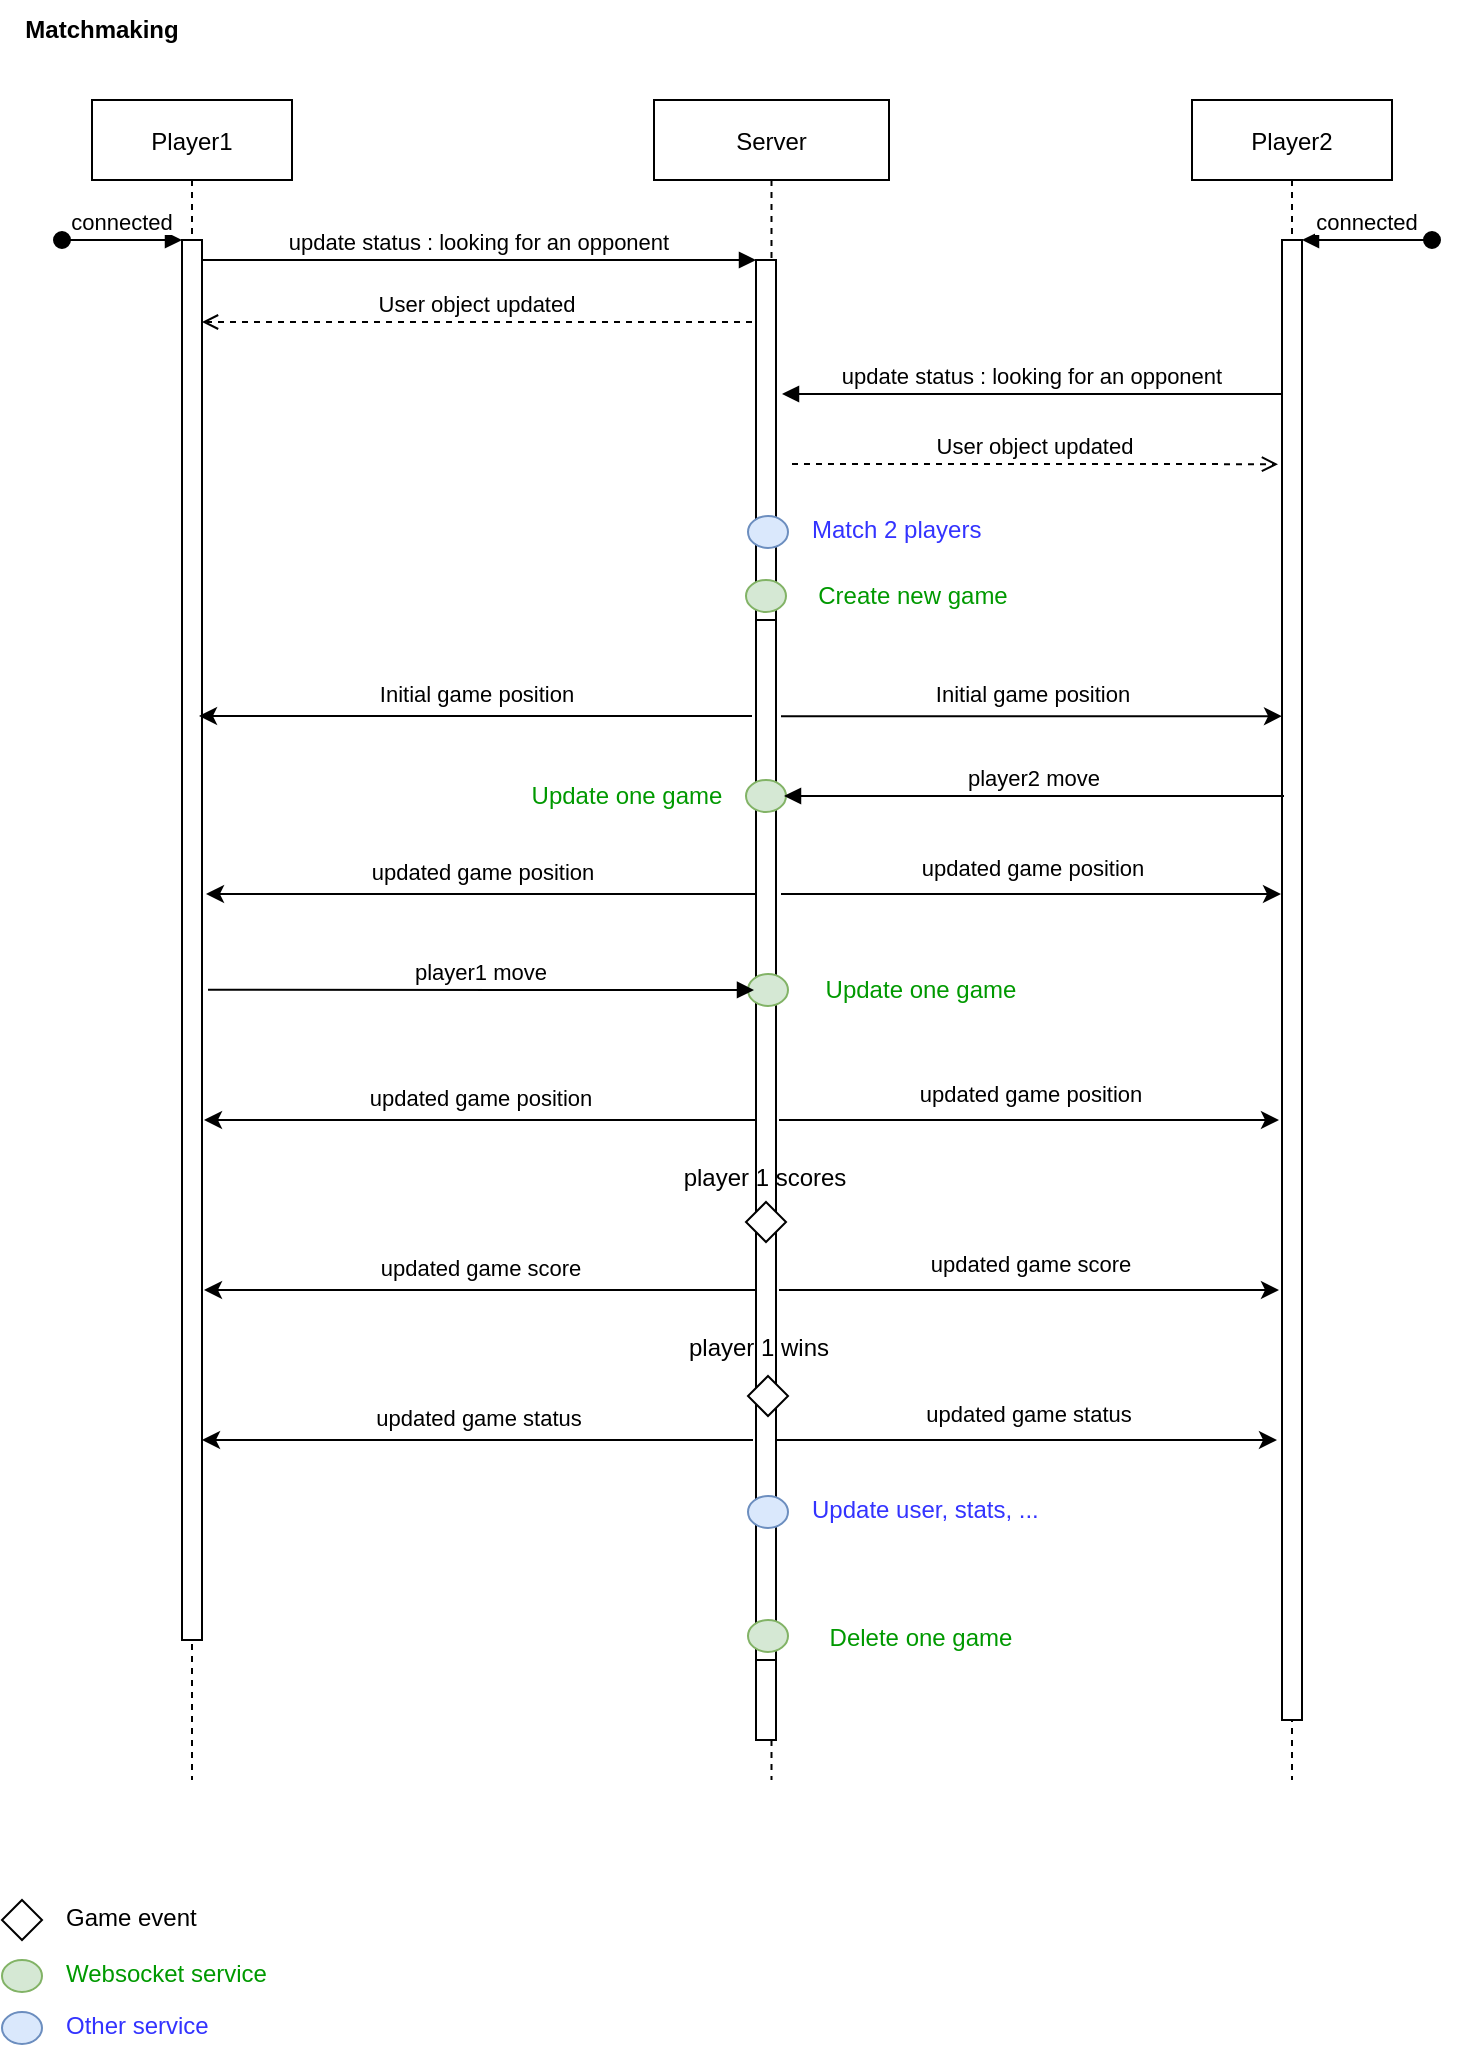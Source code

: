 <mxfile version="20.2.7" type="github">
  <diagram id="kgpKYQtTHZ0yAKxKKP6v" name="Page-1">
    <mxGraphModel dx="1718" dy="872" grid="1" gridSize="10" guides="1" tooltips="1" connect="1" arrows="1" fold="1" page="1" pageScale="1" pageWidth="850" pageHeight="1100" math="0" shadow="0">
      <root>
        <mxCell id="0" />
        <mxCell id="1" parent="0" />
        <mxCell id="3nuBFxr9cyL0pnOWT2aG-1" value="Player1" style="shape=umlLifeline;perimeter=lifelinePerimeter;container=1;collapsible=0;recursiveResize=0;rounded=0;shadow=0;strokeWidth=1;" parent="1" vertex="1">
          <mxGeometry x="105" y="80" width="100" height="840" as="geometry" />
        </mxCell>
        <mxCell id="3nuBFxr9cyL0pnOWT2aG-2" value="" style="points=[];perimeter=orthogonalPerimeter;rounded=0;shadow=0;strokeWidth=1;" parent="3nuBFxr9cyL0pnOWT2aG-1" vertex="1">
          <mxGeometry x="45" y="70" width="10" height="700" as="geometry" />
        </mxCell>
        <mxCell id="3nuBFxr9cyL0pnOWT2aG-3" value="connected" style="verticalAlign=bottom;startArrow=oval;endArrow=block;startSize=8;shadow=0;strokeWidth=1;" parent="3nuBFxr9cyL0pnOWT2aG-1" target="3nuBFxr9cyL0pnOWT2aG-2" edge="1">
          <mxGeometry relative="1" as="geometry">
            <mxPoint x="-15" y="70" as="sourcePoint" />
          </mxGeometry>
        </mxCell>
        <mxCell id="3nuBFxr9cyL0pnOWT2aG-5" value="Server" style="shape=umlLifeline;perimeter=lifelinePerimeter;container=1;collapsible=0;recursiveResize=0;rounded=0;shadow=0;strokeWidth=1;align=center;" parent="1" vertex="1">
          <mxGeometry x="386" y="80" width="117.5" height="840" as="geometry" />
        </mxCell>
        <mxCell id="3nuBFxr9cyL0pnOWT2aG-6" value="" style="points=[];perimeter=orthogonalPerimeter;rounded=0;shadow=0;strokeWidth=1;" parent="3nuBFxr9cyL0pnOWT2aG-5" vertex="1">
          <mxGeometry x="51" y="80" width="10" height="740" as="geometry" />
        </mxCell>
        <mxCell id="7S6XMaqm9Hnn9p2NEQIk-11" value="" style="whiteSpace=wrap;html=1;" vertex="1" parent="3nuBFxr9cyL0pnOWT2aG-5">
          <mxGeometry x="51" y="260" width="10" height="520" as="geometry" />
        </mxCell>
        <mxCell id="7S6XMaqm9Hnn9p2NEQIk-31" value="" style="rhombus;whiteSpace=wrap;html=1;" vertex="1" parent="3nuBFxr9cyL0pnOWT2aG-5">
          <mxGeometry x="46" y="551" width="20" height="20" as="geometry" />
        </mxCell>
        <mxCell id="7S6XMaqm9Hnn9p2NEQIk-32" value="player 1 scores" style="text;html=1;strokeColor=none;fillColor=none;align=center;verticalAlign=middle;whiteSpace=wrap;rounded=0;" vertex="1" parent="3nuBFxr9cyL0pnOWT2aG-5">
          <mxGeometry x="-6.5" y="524" width="123" height="30" as="geometry" />
        </mxCell>
        <mxCell id="7S6XMaqm9Hnn9p2NEQIk-37" value="" style="rhombus;whiteSpace=wrap;html=1;" vertex="1" parent="3nuBFxr9cyL0pnOWT2aG-5">
          <mxGeometry x="47" y="638" width="20" height="20" as="geometry" />
        </mxCell>
        <mxCell id="7S6XMaqm9Hnn9p2NEQIk-38" value="player 1 wins" style="text;html=1;strokeColor=none;fillColor=none;align=center;verticalAlign=middle;whiteSpace=wrap;rounded=0;" vertex="1" parent="3nuBFxr9cyL0pnOWT2aG-5">
          <mxGeometry x="-9.5" y="609" width="123" height="30" as="geometry" />
        </mxCell>
        <mxCell id="7S6XMaqm9Hnn9p2NEQIk-45" value="" style="ellipse;whiteSpace=wrap;html=1;fontSize=11;fillColor=#d5e8d4;strokeColor=#82b366;" vertex="1" parent="3nuBFxr9cyL0pnOWT2aG-5">
          <mxGeometry x="46" y="240" width="20" height="16" as="geometry" />
        </mxCell>
        <mxCell id="7S6XMaqm9Hnn9p2NEQIk-49" value="" style="ellipse;whiteSpace=wrap;html=1;fontSize=11;fillColor=#d5e8d4;strokeColor=#82b366;" vertex="1" parent="3nuBFxr9cyL0pnOWT2aG-5">
          <mxGeometry x="46" y="340" width="20" height="16" as="geometry" />
        </mxCell>
        <mxCell id="7S6XMaqm9Hnn9p2NEQIk-52" value="&lt;font color=&quot;#009900&quot;&gt;Update one game&lt;/font&gt;" style="text;html=1;strokeColor=none;fillColor=none;align=center;verticalAlign=middle;whiteSpace=wrap;rounded=0;" vertex="1" parent="3nuBFxr9cyL0pnOWT2aG-5">
          <mxGeometry x="-74" y="333" width="121" height="30" as="geometry" />
        </mxCell>
        <mxCell id="7S6XMaqm9Hnn9p2NEQIk-54" value="" style="ellipse;whiteSpace=wrap;html=1;fontSize=11;fillColor=#d5e8d4;strokeColor=#82b366;" vertex="1" parent="3nuBFxr9cyL0pnOWT2aG-5">
          <mxGeometry x="47" y="437" width="20" height="16" as="geometry" />
        </mxCell>
        <mxCell id="3nuBFxr9cyL0pnOWT2aG-8" value="update status : looking for an opponent" style="verticalAlign=bottom;endArrow=block;entryX=0;entryY=0;shadow=0;strokeWidth=1;" parent="1" source="3nuBFxr9cyL0pnOWT2aG-2" target="3nuBFxr9cyL0pnOWT2aG-6" edge="1">
          <mxGeometry relative="1" as="geometry">
            <mxPoint x="260" y="160" as="sourcePoint" />
          </mxGeometry>
        </mxCell>
        <mxCell id="3nuBFxr9cyL0pnOWT2aG-9" value="User object updated" style="verticalAlign=bottom;endArrow=open;shadow=0;strokeWidth=1;dashed=1;endFill=0;" parent="1" edge="1">
          <mxGeometry relative="1" as="geometry">
            <mxPoint x="435" y="191" as="sourcePoint" />
            <mxPoint x="160" y="191" as="targetPoint" />
            <Array as="points">
              <mxPoint x="255" y="191" />
            </Array>
          </mxGeometry>
        </mxCell>
        <mxCell id="7S6XMaqm9Hnn9p2NEQIk-1" value="Player2" style="shape=umlLifeline;perimeter=lifelinePerimeter;container=1;collapsible=0;recursiveResize=0;rounded=0;shadow=0;strokeWidth=1;" vertex="1" parent="1">
          <mxGeometry x="655" y="80" width="100" height="840" as="geometry" />
        </mxCell>
        <mxCell id="7S6XMaqm9Hnn9p2NEQIk-2" value="" style="points=[];perimeter=orthogonalPerimeter;rounded=0;shadow=0;strokeWidth=1;" vertex="1" parent="7S6XMaqm9Hnn9p2NEQIk-1">
          <mxGeometry x="45" y="70" width="10" height="740" as="geometry" />
        </mxCell>
        <mxCell id="7S6XMaqm9Hnn9p2NEQIk-3" value="connected" style="verticalAlign=bottom;startArrow=oval;endArrow=block;startSize=8;shadow=0;strokeWidth=1;" edge="1" parent="7S6XMaqm9Hnn9p2NEQIk-1" target="7S6XMaqm9Hnn9p2NEQIk-2">
          <mxGeometry relative="1" as="geometry">
            <mxPoint x="120" y="70" as="sourcePoint" />
          </mxGeometry>
        </mxCell>
        <mxCell id="7S6XMaqm9Hnn9p2NEQIk-5" value="Matchmaking" style="text;html=1;strokeColor=none;fillColor=none;align=center;verticalAlign=middle;whiteSpace=wrap;rounded=0;fontStyle=1" vertex="1" parent="1">
          <mxGeometry x="70" y="30" width="80" height="30" as="geometry" />
        </mxCell>
        <mxCell id="7S6XMaqm9Hnn9p2NEQIk-6" value="update status : looking for an opponent" style="verticalAlign=bottom;endArrow=block;entryX=0;entryY=0;shadow=0;strokeWidth=1;" edge="1" parent="1">
          <mxGeometry relative="1" as="geometry">
            <mxPoint x="700" y="227" as="sourcePoint" />
            <mxPoint x="450" y="227" as="targetPoint" />
          </mxGeometry>
        </mxCell>
        <mxCell id="7S6XMaqm9Hnn9p2NEQIk-7" value="User object updated" style="verticalAlign=bottom;endArrow=open;shadow=0;strokeWidth=1;dashed=1;endFill=0;entryX=-0.2;entryY=0.553;entryDx=0;entryDy=0;entryPerimeter=0;" edge="1" parent="1">
          <mxGeometry relative="1" as="geometry">
            <mxPoint x="455" y="262" as="sourcePoint" />
            <mxPoint x="698" y="262.07" as="targetPoint" />
            <Array as="points" />
          </mxGeometry>
        </mxCell>
        <mxCell id="7S6XMaqm9Hnn9p2NEQIk-13" value="Create new game" style="text;html=1;strokeColor=none;fillColor=none;align=center;verticalAlign=middle;whiteSpace=wrap;rounded=0;labelBackgroundColor=default;fontColor=#009900;" vertex="1" parent="1">
          <mxGeometry x="455" y="313" width="121" height="30" as="geometry" />
        </mxCell>
        <mxCell id="7S6XMaqm9Hnn9p2NEQIk-17" value="" style="endArrow=classic;html=1;rounded=0;fontSize=11;" edge="1" parent="1">
          <mxGeometry relative="1" as="geometry">
            <mxPoint x="449.5" y="388.08" as="sourcePoint" />
            <mxPoint x="700" y="388.08" as="targetPoint" />
          </mxGeometry>
        </mxCell>
        <mxCell id="7S6XMaqm9Hnn9p2NEQIk-18" value="Initial game position" style="edgeLabel;resizable=0;html=1;align=center;verticalAlign=middle;fontSize=11;" connectable="0" vertex="1" parent="7S6XMaqm9Hnn9p2NEQIk-17">
          <mxGeometry relative="1" as="geometry">
            <mxPoint y="-11" as="offset" />
          </mxGeometry>
        </mxCell>
        <mxCell id="7S6XMaqm9Hnn9p2NEQIk-19" value="" style="endArrow=classic;html=1;rounded=0;fontSize=11;" edge="1" parent="1">
          <mxGeometry relative="1" as="geometry">
            <mxPoint x="435" y="388" as="sourcePoint" />
            <mxPoint x="158.5" y="388" as="targetPoint" />
          </mxGeometry>
        </mxCell>
        <mxCell id="7S6XMaqm9Hnn9p2NEQIk-20" value="Initial game position" style="edgeLabel;resizable=0;html=1;align=center;verticalAlign=middle;fontSize=11;" connectable="0" vertex="1" parent="7S6XMaqm9Hnn9p2NEQIk-19">
          <mxGeometry relative="1" as="geometry">
            <mxPoint y="-11" as="offset" />
          </mxGeometry>
        </mxCell>
        <mxCell id="7S6XMaqm9Hnn9p2NEQIk-21" value="player2 move" style="verticalAlign=bottom;endArrow=block;entryX=0;entryY=0;shadow=0;strokeWidth=1;" edge="1" parent="1">
          <mxGeometry relative="1" as="geometry">
            <mxPoint x="701" y="428" as="sourcePoint" />
            <mxPoint x="451" y="428" as="targetPoint" />
          </mxGeometry>
        </mxCell>
        <mxCell id="7S6XMaqm9Hnn9p2NEQIk-22" value="" style="endArrow=classic;html=1;rounded=0;fontSize=11;exitX=1;exitY=0.25;exitDx=0;exitDy=0;" edge="1" parent="1">
          <mxGeometry relative="1" as="geometry">
            <mxPoint x="449.5" y="477" as="sourcePoint" />
            <mxPoint x="699.5" y="477" as="targetPoint" />
          </mxGeometry>
        </mxCell>
        <mxCell id="7S6XMaqm9Hnn9p2NEQIk-23" value="updated game position" style="edgeLabel;resizable=0;html=1;align=center;verticalAlign=middle;fontSize=11;" connectable="0" vertex="1" parent="7S6XMaqm9Hnn9p2NEQIk-22">
          <mxGeometry relative="1" as="geometry">
            <mxPoint y="-13" as="offset" />
          </mxGeometry>
        </mxCell>
        <mxCell id="7S6XMaqm9Hnn9p2NEQIk-24" value="" style="endArrow=classic;html=1;rounded=0;fontSize=11;exitX=0;exitY=0.25;exitDx=0;exitDy=0;" edge="1" parent="1">
          <mxGeometry relative="1" as="geometry">
            <mxPoint x="437.5" y="477" as="sourcePoint" />
            <mxPoint x="162" y="477" as="targetPoint" />
          </mxGeometry>
        </mxCell>
        <mxCell id="7S6XMaqm9Hnn9p2NEQIk-25" value="updated game position" style="edgeLabel;resizable=0;html=1;align=center;verticalAlign=middle;fontSize=11;" connectable="0" vertex="1" parent="7S6XMaqm9Hnn9p2NEQIk-24">
          <mxGeometry relative="1" as="geometry">
            <mxPoint y="-11" as="offset" />
          </mxGeometry>
        </mxCell>
        <mxCell id="7S6XMaqm9Hnn9p2NEQIk-26" value="player1 move" style="verticalAlign=bottom;endArrow=block;shadow=0;strokeWidth=1;exitX=1.2;exitY=0.557;exitDx=0;exitDy=0;exitPerimeter=0;" edge="1" parent="1">
          <mxGeometry relative="1" as="geometry">
            <mxPoint x="163" y="524.9" as="sourcePoint" />
            <mxPoint x="436" y="525" as="targetPoint" />
          </mxGeometry>
        </mxCell>
        <mxCell id="7S6XMaqm9Hnn9p2NEQIk-27" value="" style="endArrow=classic;html=1;rounded=0;fontSize=11;exitX=1;exitY=0.25;exitDx=0;exitDy=0;" edge="1" parent="1">
          <mxGeometry relative="1" as="geometry">
            <mxPoint x="448.5" y="590" as="sourcePoint" />
            <mxPoint x="698.5" y="590" as="targetPoint" />
          </mxGeometry>
        </mxCell>
        <mxCell id="7S6XMaqm9Hnn9p2NEQIk-28" value="updated game position" style="edgeLabel;resizable=0;html=1;align=center;verticalAlign=middle;fontSize=11;" connectable="0" vertex="1" parent="7S6XMaqm9Hnn9p2NEQIk-27">
          <mxGeometry relative="1" as="geometry">
            <mxPoint y="-13" as="offset" />
          </mxGeometry>
        </mxCell>
        <mxCell id="7S6XMaqm9Hnn9p2NEQIk-29" value="" style="endArrow=classic;html=1;rounded=0;fontSize=11;exitX=0;exitY=0.25;exitDx=0;exitDy=0;" edge="1" parent="1">
          <mxGeometry relative="1" as="geometry">
            <mxPoint x="436.5" y="590" as="sourcePoint" />
            <mxPoint x="161" y="590" as="targetPoint" />
          </mxGeometry>
        </mxCell>
        <mxCell id="7S6XMaqm9Hnn9p2NEQIk-30" value="updated game position" style="edgeLabel;resizable=0;html=1;align=center;verticalAlign=middle;fontSize=11;" connectable="0" vertex="1" parent="7S6XMaqm9Hnn9p2NEQIk-29">
          <mxGeometry relative="1" as="geometry">
            <mxPoint y="-11" as="offset" />
          </mxGeometry>
        </mxCell>
        <mxCell id="7S6XMaqm9Hnn9p2NEQIk-33" value="" style="endArrow=classic;html=1;rounded=0;fontSize=11;exitX=1;exitY=0.25;exitDx=0;exitDy=0;" edge="1" parent="1">
          <mxGeometry relative="1" as="geometry">
            <mxPoint x="448.5" y="675" as="sourcePoint" />
            <mxPoint x="698.5" y="675" as="targetPoint" />
          </mxGeometry>
        </mxCell>
        <mxCell id="7S6XMaqm9Hnn9p2NEQIk-34" value="updated game score" style="edgeLabel;resizable=0;html=1;align=center;verticalAlign=middle;fontSize=11;" connectable="0" vertex="1" parent="7S6XMaqm9Hnn9p2NEQIk-33">
          <mxGeometry relative="1" as="geometry">
            <mxPoint y="-13" as="offset" />
          </mxGeometry>
        </mxCell>
        <mxCell id="7S6XMaqm9Hnn9p2NEQIk-35" value="" style="endArrow=classic;html=1;rounded=0;fontSize=11;exitX=0;exitY=0.25;exitDx=0;exitDy=0;" edge="1" parent="1">
          <mxGeometry relative="1" as="geometry">
            <mxPoint x="436.5" y="675" as="sourcePoint" />
            <mxPoint x="161" y="675" as="targetPoint" />
          </mxGeometry>
        </mxCell>
        <mxCell id="7S6XMaqm9Hnn9p2NEQIk-36" value="updated game score" style="edgeLabel;resizable=0;html=1;align=center;verticalAlign=middle;fontSize=11;" connectable="0" vertex="1" parent="7S6XMaqm9Hnn9p2NEQIk-35">
          <mxGeometry relative="1" as="geometry">
            <mxPoint y="-11" as="offset" />
          </mxGeometry>
        </mxCell>
        <mxCell id="7S6XMaqm9Hnn9p2NEQIk-41" value="" style="endArrow=classic;html=1;rounded=0;fontSize=11;exitX=1;exitY=0.25;exitDx=0;exitDy=0;" edge="1" parent="1">
          <mxGeometry relative="1" as="geometry">
            <mxPoint x="447.5" y="750" as="sourcePoint" />
            <mxPoint x="697.5" y="750" as="targetPoint" />
          </mxGeometry>
        </mxCell>
        <mxCell id="7S6XMaqm9Hnn9p2NEQIk-42" value="updated game status" style="edgeLabel;resizable=0;html=1;align=center;verticalAlign=middle;fontSize=11;" connectable="0" vertex="1" parent="7S6XMaqm9Hnn9p2NEQIk-41">
          <mxGeometry relative="1" as="geometry">
            <mxPoint y="-13" as="offset" />
          </mxGeometry>
        </mxCell>
        <mxCell id="7S6XMaqm9Hnn9p2NEQIk-43" value="" style="endArrow=classic;html=1;rounded=0;fontSize=11;exitX=0;exitY=0.25;exitDx=0;exitDy=0;" edge="1" parent="1">
          <mxGeometry relative="1" as="geometry">
            <mxPoint x="435.5" y="750" as="sourcePoint" />
            <mxPoint x="160" y="750" as="targetPoint" />
          </mxGeometry>
        </mxCell>
        <mxCell id="7S6XMaqm9Hnn9p2NEQIk-44" value="updated game status" style="edgeLabel;resizable=0;html=1;align=center;verticalAlign=middle;fontSize=11;" connectable="0" vertex="1" parent="7S6XMaqm9Hnn9p2NEQIk-43">
          <mxGeometry relative="1" as="geometry">
            <mxPoint y="-11" as="offset" />
          </mxGeometry>
        </mxCell>
        <mxCell id="7S6XMaqm9Hnn9p2NEQIk-53" value="&lt;font color=&quot;#009900&quot;&gt;Update one game&lt;/font&gt;" style="text;html=1;strokeColor=none;fillColor=none;align=center;verticalAlign=middle;whiteSpace=wrap;rounded=0;" vertex="1" parent="1">
          <mxGeometry x="459" y="510" width="121" height="30" as="geometry" />
        </mxCell>
        <mxCell id="7S6XMaqm9Hnn9p2NEQIk-55" value="" style="ellipse;whiteSpace=wrap;html=1;fontSize=11;fillColor=#d5e8d4;strokeColor=#82b366;" vertex="1" parent="1">
          <mxGeometry x="433" y="840" width="20" height="16" as="geometry" />
        </mxCell>
        <mxCell id="7S6XMaqm9Hnn9p2NEQIk-56" value="&lt;font color=&quot;#009900&quot;&gt;Delete one game&lt;/font&gt;" style="text;html=1;strokeColor=none;fillColor=none;align=center;verticalAlign=middle;whiteSpace=wrap;rounded=0;" vertex="1" parent="1">
          <mxGeometry x="459" y="834" width="121" height="30" as="geometry" />
        </mxCell>
        <mxCell id="7S6XMaqm9Hnn9p2NEQIk-58" value="" style="rhombus;whiteSpace=wrap;html=1;" vertex="1" parent="1">
          <mxGeometry x="60" y="980" width="20" height="20" as="geometry" />
        </mxCell>
        <mxCell id="7S6XMaqm9Hnn9p2NEQIk-61" value="" style="ellipse;whiteSpace=wrap;html=1;fontSize=11;fillColor=#d5e8d4;strokeColor=#82b366;" vertex="1" parent="1">
          <mxGeometry x="60" y="1010" width="20" height="16" as="geometry" />
        </mxCell>
        <mxCell id="7S6XMaqm9Hnn9p2NEQIk-62" value="Game event" style="text;html=1;strokeColor=none;fillColor=none;align=left;verticalAlign=middle;whiteSpace=wrap;rounded=0;" vertex="1" parent="1">
          <mxGeometry x="90" y="974" width="123" height="30" as="geometry" />
        </mxCell>
        <mxCell id="7S6XMaqm9Hnn9p2NEQIk-63" value="&lt;font color=&quot;#009900&quot;&gt;Websocket service&lt;/font&gt;" style="text;html=1;strokeColor=none;fillColor=none;align=left;verticalAlign=middle;whiteSpace=wrap;rounded=0;" vertex="1" parent="1">
          <mxGeometry x="90" y="1002" width="121" height="30" as="geometry" />
        </mxCell>
        <mxCell id="7S6XMaqm9Hnn9p2NEQIk-64" value="" style="ellipse;whiteSpace=wrap;html=1;fontSize=11;fillColor=#dae8fc;strokeColor=#6c8ebf;" vertex="1" parent="1">
          <mxGeometry x="60" y="1036" width="20" height="16" as="geometry" />
        </mxCell>
        <mxCell id="7S6XMaqm9Hnn9p2NEQIk-65" value="&lt;font&gt;Other service&lt;/font&gt;" style="text;html=1;strokeColor=none;fillColor=none;align=left;verticalAlign=middle;whiteSpace=wrap;rounded=0;fontColor=#3333FF;" vertex="1" parent="1">
          <mxGeometry x="90" y="1028" width="121" height="30" as="geometry" />
        </mxCell>
        <mxCell id="7S6XMaqm9Hnn9p2NEQIk-67" value="" style="ellipse;whiteSpace=wrap;html=1;fontSize=11;fillColor=#dae8fc;strokeColor=#6c8ebf;" vertex="1" parent="1">
          <mxGeometry x="433" y="778" width="20" height="16" as="geometry" />
        </mxCell>
        <mxCell id="7S6XMaqm9Hnn9p2NEQIk-68" value="&lt;font&gt;Update user, stats, ...&lt;/font&gt;" style="text;html=1;strokeColor=none;fillColor=none;align=left;verticalAlign=middle;whiteSpace=wrap;rounded=0;fontColor=#3333FF;" vertex="1" parent="1">
          <mxGeometry x="463" y="770" width="121" height="30" as="geometry" />
        </mxCell>
        <mxCell id="7S6XMaqm9Hnn9p2NEQIk-69" value="" style="ellipse;whiteSpace=wrap;html=1;fontSize=11;fillColor=#dae8fc;strokeColor=#6c8ebf;" vertex="1" parent="1">
          <mxGeometry x="433" y="288" width="20" height="16" as="geometry" />
        </mxCell>
        <mxCell id="7S6XMaqm9Hnn9p2NEQIk-70" value="&lt;font&gt;Match 2 players&lt;/font&gt;" style="text;html=1;strokeColor=none;fillColor=none;align=left;verticalAlign=middle;whiteSpace=wrap;rounded=0;fontColor=#3333FF;" vertex="1" parent="1">
          <mxGeometry x="463" y="280" width="121" height="30" as="geometry" />
        </mxCell>
      </root>
    </mxGraphModel>
  </diagram>
</mxfile>
